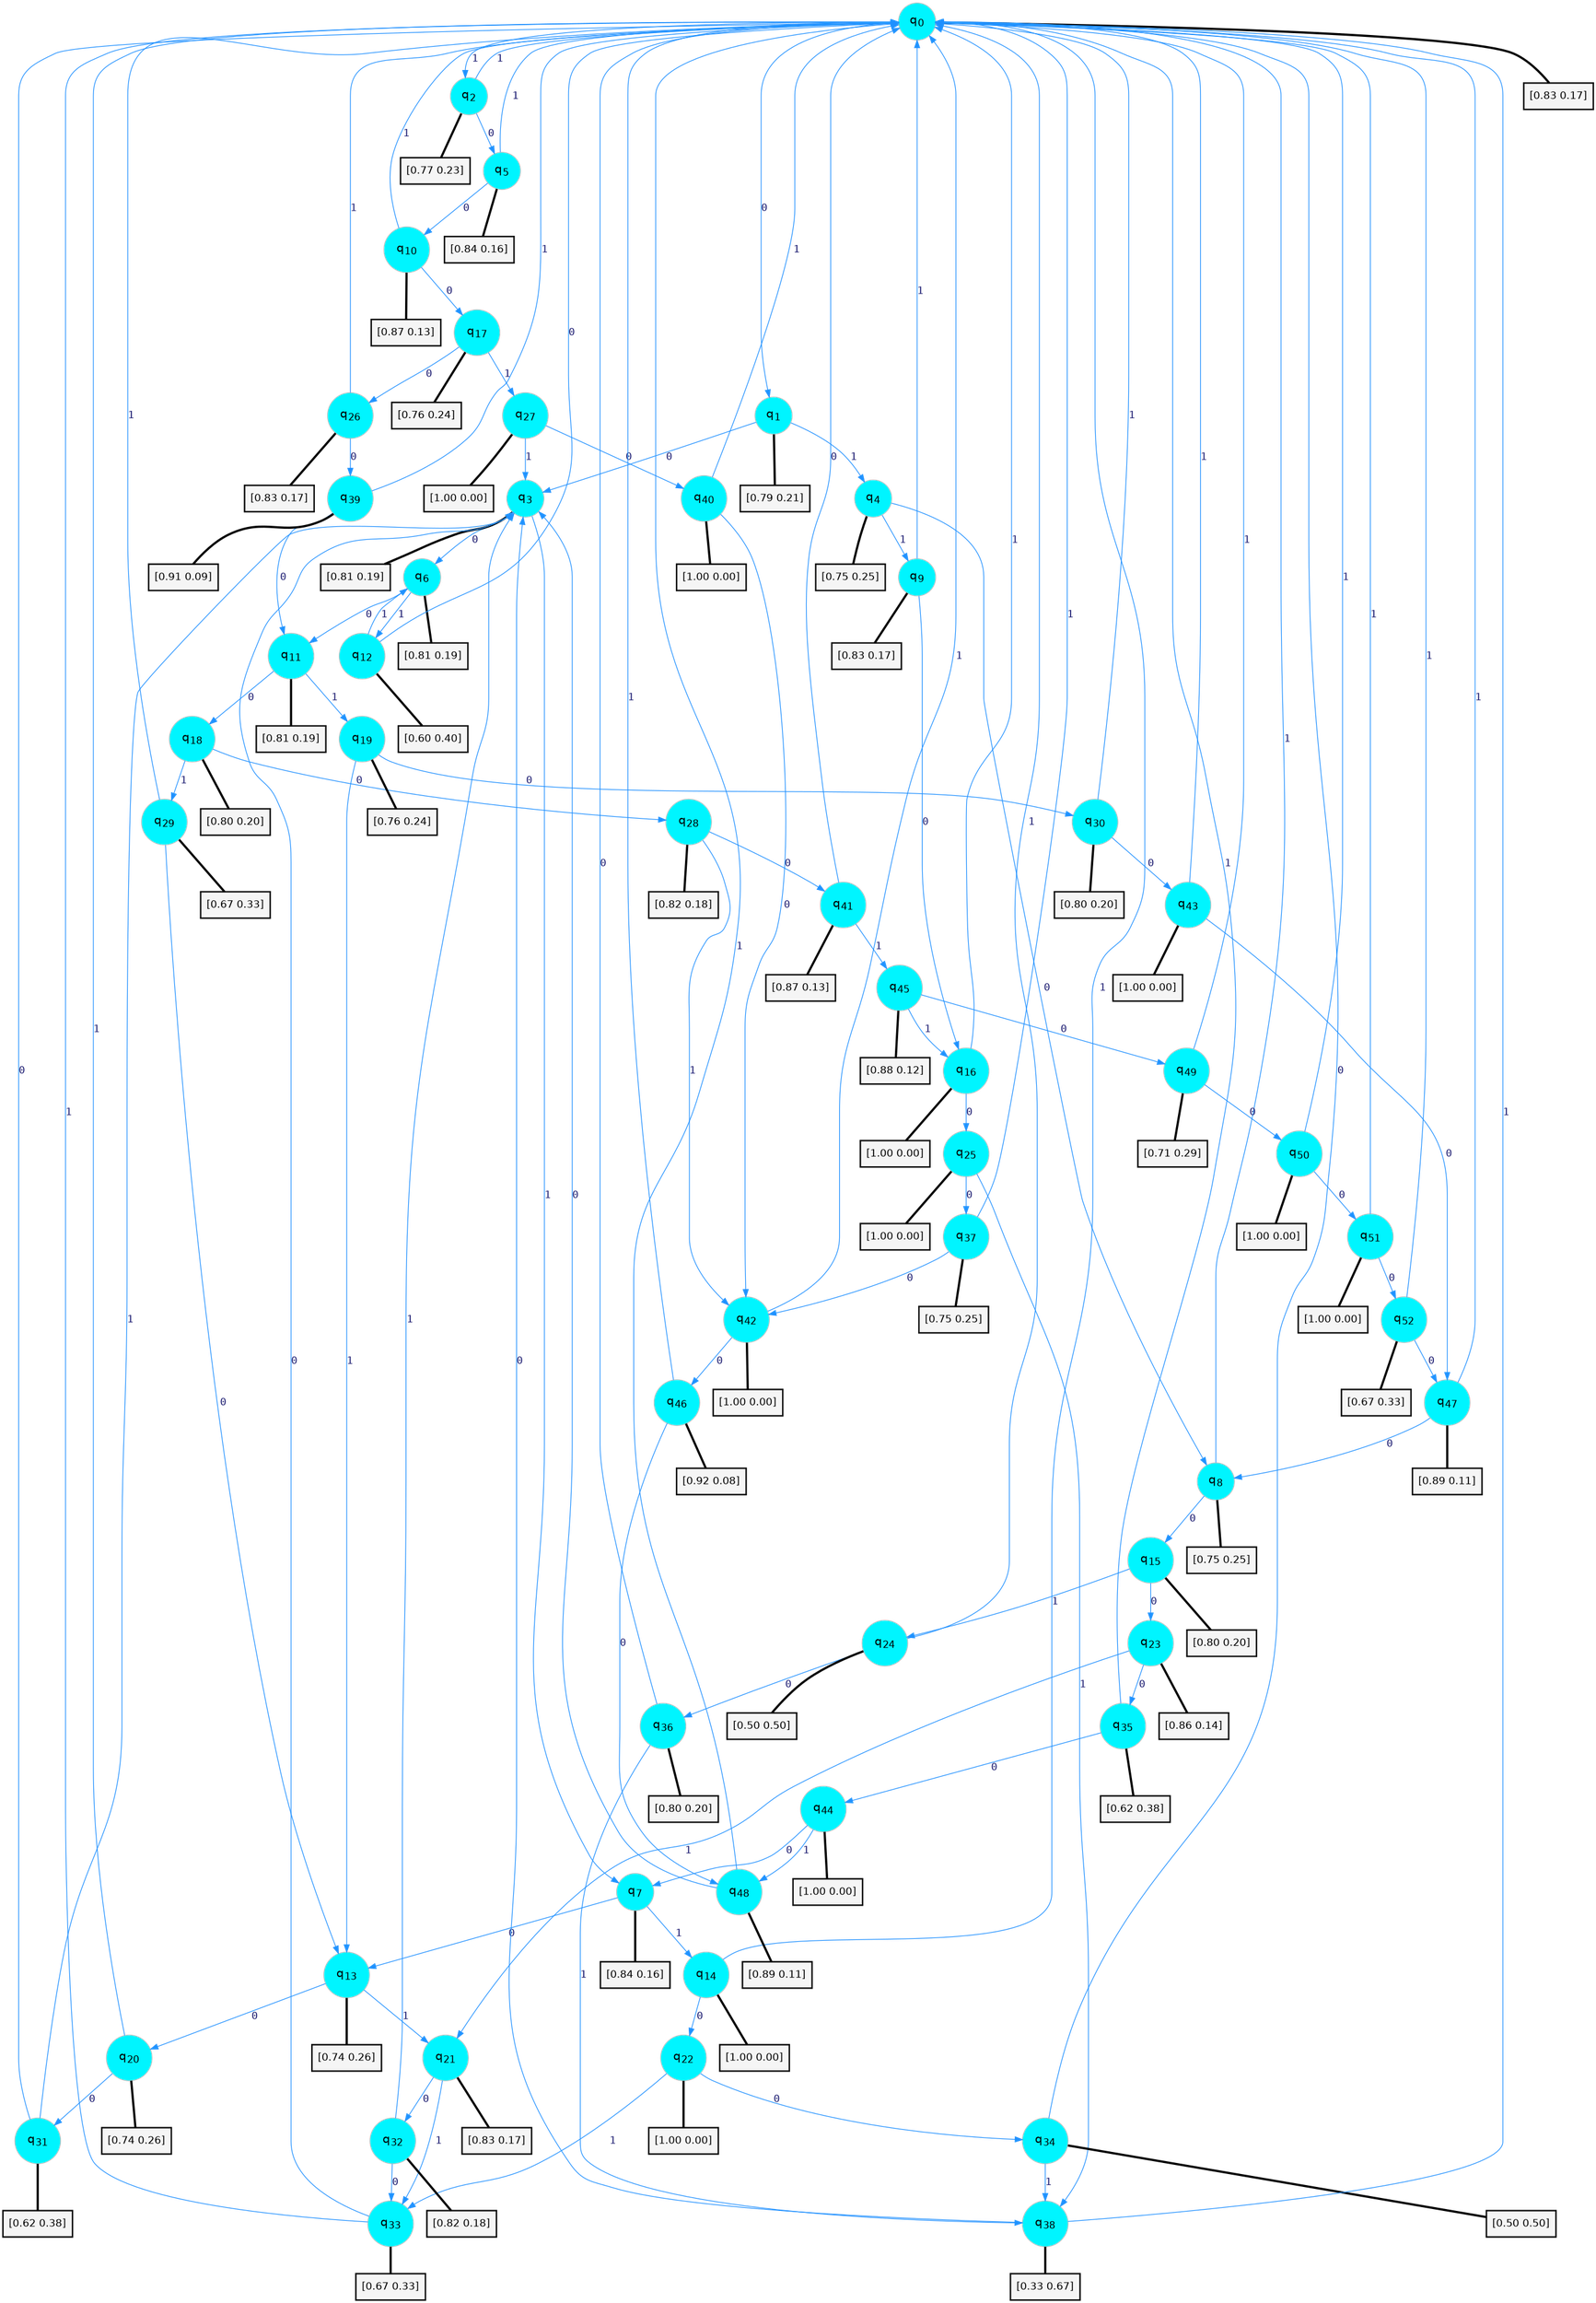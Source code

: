 digraph G {
graph [
bgcolor=transparent, dpi=300, rankdir=TD, size="40,25"];
node [
color=gray, fillcolor=turquoise1, fontcolor=black, fontname=Helvetica, fontsize=16, fontweight=bold, shape=circle, style=filled];
edge [
arrowsize=1, color=dodgerblue1, fontcolor=midnightblue, fontname=courier, fontweight=bold, penwidth=1, style=solid, weight=20];
0[label=<q<SUB>0</SUB>>];
1[label=<q<SUB>1</SUB>>];
2[label=<q<SUB>2</SUB>>];
3[label=<q<SUB>3</SUB>>];
4[label=<q<SUB>4</SUB>>];
5[label=<q<SUB>5</SUB>>];
6[label=<q<SUB>6</SUB>>];
7[label=<q<SUB>7</SUB>>];
8[label=<q<SUB>8</SUB>>];
9[label=<q<SUB>9</SUB>>];
10[label=<q<SUB>10</SUB>>];
11[label=<q<SUB>11</SUB>>];
12[label=<q<SUB>12</SUB>>];
13[label=<q<SUB>13</SUB>>];
14[label=<q<SUB>14</SUB>>];
15[label=<q<SUB>15</SUB>>];
16[label=<q<SUB>16</SUB>>];
17[label=<q<SUB>17</SUB>>];
18[label=<q<SUB>18</SUB>>];
19[label=<q<SUB>19</SUB>>];
20[label=<q<SUB>20</SUB>>];
21[label=<q<SUB>21</SUB>>];
22[label=<q<SUB>22</SUB>>];
23[label=<q<SUB>23</SUB>>];
24[label=<q<SUB>24</SUB>>];
25[label=<q<SUB>25</SUB>>];
26[label=<q<SUB>26</SUB>>];
27[label=<q<SUB>27</SUB>>];
28[label=<q<SUB>28</SUB>>];
29[label=<q<SUB>29</SUB>>];
30[label=<q<SUB>30</SUB>>];
31[label=<q<SUB>31</SUB>>];
32[label=<q<SUB>32</SUB>>];
33[label=<q<SUB>33</SUB>>];
34[label=<q<SUB>34</SUB>>];
35[label=<q<SUB>35</SUB>>];
36[label=<q<SUB>36</SUB>>];
37[label=<q<SUB>37</SUB>>];
38[label=<q<SUB>38</SUB>>];
39[label=<q<SUB>39</SUB>>];
40[label=<q<SUB>40</SUB>>];
41[label=<q<SUB>41</SUB>>];
42[label=<q<SUB>42</SUB>>];
43[label=<q<SUB>43</SUB>>];
44[label=<q<SUB>44</SUB>>];
45[label=<q<SUB>45</SUB>>];
46[label=<q<SUB>46</SUB>>];
47[label=<q<SUB>47</SUB>>];
48[label=<q<SUB>48</SUB>>];
49[label=<q<SUB>49</SUB>>];
50[label=<q<SUB>50</SUB>>];
51[label=<q<SUB>51</SUB>>];
52[label=<q<SUB>52</SUB>>];
53[label="[0.83 0.17]", shape=box,fontcolor=black, fontname=Helvetica, fontsize=14, penwidth=2, fillcolor=whitesmoke,color=black];
54[label="[0.79 0.21]", shape=box,fontcolor=black, fontname=Helvetica, fontsize=14, penwidth=2, fillcolor=whitesmoke,color=black];
55[label="[0.77 0.23]", shape=box,fontcolor=black, fontname=Helvetica, fontsize=14, penwidth=2, fillcolor=whitesmoke,color=black];
56[label="[0.81 0.19]", shape=box,fontcolor=black, fontname=Helvetica, fontsize=14, penwidth=2, fillcolor=whitesmoke,color=black];
57[label="[0.75 0.25]", shape=box,fontcolor=black, fontname=Helvetica, fontsize=14, penwidth=2, fillcolor=whitesmoke,color=black];
58[label="[0.84 0.16]", shape=box,fontcolor=black, fontname=Helvetica, fontsize=14, penwidth=2, fillcolor=whitesmoke,color=black];
59[label="[0.81 0.19]", shape=box,fontcolor=black, fontname=Helvetica, fontsize=14, penwidth=2, fillcolor=whitesmoke,color=black];
60[label="[0.84 0.16]", shape=box,fontcolor=black, fontname=Helvetica, fontsize=14, penwidth=2, fillcolor=whitesmoke,color=black];
61[label="[0.75 0.25]", shape=box,fontcolor=black, fontname=Helvetica, fontsize=14, penwidth=2, fillcolor=whitesmoke,color=black];
62[label="[0.83 0.17]", shape=box,fontcolor=black, fontname=Helvetica, fontsize=14, penwidth=2, fillcolor=whitesmoke,color=black];
63[label="[0.87 0.13]", shape=box,fontcolor=black, fontname=Helvetica, fontsize=14, penwidth=2, fillcolor=whitesmoke,color=black];
64[label="[0.81 0.19]", shape=box,fontcolor=black, fontname=Helvetica, fontsize=14, penwidth=2, fillcolor=whitesmoke,color=black];
65[label="[0.60 0.40]", shape=box,fontcolor=black, fontname=Helvetica, fontsize=14, penwidth=2, fillcolor=whitesmoke,color=black];
66[label="[0.74 0.26]", shape=box,fontcolor=black, fontname=Helvetica, fontsize=14, penwidth=2, fillcolor=whitesmoke,color=black];
67[label="[1.00 0.00]", shape=box,fontcolor=black, fontname=Helvetica, fontsize=14, penwidth=2, fillcolor=whitesmoke,color=black];
68[label="[0.80 0.20]", shape=box,fontcolor=black, fontname=Helvetica, fontsize=14, penwidth=2, fillcolor=whitesmoke,color=black];
69[label="[1.00 0.00]", shape=box,fontcolor=black, fontname=Helvetica, fontsize=14, penwidth=2, fillcolor=whitesmoke,color=black];
70[label="[0.76 0.24]", shape=box,fontcolor=black, fontname=Helvetica, fontsize=14, penwidth=2, fillcolor=whitesmoke,color=black];
71[label="[0.80 0.20]", shape=box,fontcolor=black, fontname=Helvetica, fontsize=14, penwidth=2, fillcolor=whitesmoke,color=black];
72[label="[0.76 0.24]", shape=box,fontcolor=black, fontname=Helvetica, fontsize=14, penwidth=2, fillcolor=whitesmoke,color=black];
73[label="[0.74 0.26]", shape=box,fontcolor=black, fontname=Helvetica, fontsize=14, penwidth=2, fillcolor=whitesmoke,color=black];
74[label="[0.83 0.17]", shape=box,fontcolor=black, fontname=Helvetica, fontsize=14, penwidth=2, fillcolor=whitesmoke,color=black];
75[label="[1.00 0.00]", shape=box,fontcolor=black, fontname=Helvetica, fontsize=14, penwidth=2, fillcolor=whitesmoke,color=black];
76[label="[0.86 0.14]", shape=box,fontcolor=black, fontname=Helvetica, fontsize=14, penwidth=2, fillcolor=whitesmoke,color=black];
77[label="[0.50 0.50]", shape=box,fontcolor=black, fontname=Helvetica, fontsize=14, penwidth=2, fillcolor=whitesmoke,color=black];
78[label="[1.00 0.00]", shape=box,fontcolor=black, fontname=Helvetica, fontsize=14, penwidth=2, fillcolor=whitesmoke,color=black];
79[label="[0.83 0.17]", shape=box,fontcolor=black, fontname=Helvetica, fontsize=14, penwidth=2, fillcolor=whitesmoke,color=black];
80[label="[1.00 0.00]", shape=box,fontcolor=black, fontname=Helvetica, fontsize=14, penwidth=2, fillcolor=whitesmoke,color=black];
81[label="[0.82 0.18]", shape=box,fontcolor=black, fontname=Helvetica, fontsize=14, penwidth=2, fillcolor=whitesmoke,color=black];
82[label="[0.67 0.33]", shape=box,fontcolor=black, fontname=Helvetica, fontsize=14, penwidth=2, fillcolor=whitesmoke,color=black];
83[label="[0.80 0.20]", shape=box,fontcolor=black, fontname=Helvetica, fontsize=14, penwidth=2, fillcolor=whitesmoke,color=black];
84[label="[0.62 0.38]", shape=box,fontcolor=black, fontname=Helvetica, fontsize=14, penwidth=2, fillcolor=whitesmoke,color=black];
85[label="[0.82 0.18]", shape=box,fontcolor=black, fontname=Helvetica, fontsize=14, penwidth=2, fillcolor=whitesmoke,color=black];
86[label="[0.67 0.33]", shape=box,fontcolor=black, fontname=Helvetica, fontsize=14, penwidth=2, fillcolor=whitesmoke,color=black];
87[label="[0.50 0.50]", shape=box,fontcolor=black, fontname=Helvetica, fontsize=14, penwidth=2, fillcolor=whitesmoke,color=black];
88[label="[0.62 0.38]", shape=box,fontcolor=black, fontname=Helvetica, fontsize=14, penwidth=2, fillcolor=whitesmoke,color=black];
89[label="[0.80 0.20]", shape=box,fontcolor=black, fontname=Helvetica, fontsize=14, penwidth=2, fillcolor=whitesmoke,color=black];
90[label="[0.75 0.25]", shape=box,fontcolor=black, fontname=Helvetica, fontsize=14, penwidth=2, fillcolor=whitesmoke,color=black];
91[label="[0.33 0.67]", shape=box,fontcolor=black, fontname=Helvetica, fontsize=14, penwidth=2, fillcolor=whitesmoke,color=black];
92[label="[0.91 0.09]", shape=box,fontcolor=black, fontname=Helvetica, fontsize=14, penwidth=2, fillcolor=whitesmoke,color=black];
93[label="[1.00 0.00]", shape=box,fontcolor=black, fontname=Helvetica, fontsize=14, penwidth=2, fillcolor=whitesmoke,color=black];
94[label="[0.87 0.13]", shape=box,fontcolor=black, fontname=Helvetica, fontsize=14, penwidth=2, fillcolor=whitesmoke,color=black];
95[label="[1.00 0.00]", shape=box,fontcolor=black, fontname=Helvetica, fontsize=14, penwidth=2, fillcolor=whitesmoke,color=black];
96[label="[1.00 0.00]", shape=box,fontcolor=black, fontname=Helvetica, fontsize=14, penwidth=2, fillcolor=whitesmoke,color=black];
97[label="[1.00 0.00]", shape=box,fontcolor=black, fontname=Helvetica, fontsize=14, penwidth=2, fillcolor=whitesmoke,color=black];
98[label="[0.88 0.12]", shape=box,fontcolor=black, fontname=Helvetica, fontsize=14, penwidth=2, fillcolor=whitesmoke,color=black];
99[label="[0.92 0.08]", shape=box,fontcolor=black, fontname=Helvetica, fontsize=14, penwidth=2, fillcolor=whitesmoke,color=black];
100[label="[0.89 0.11]", shape=box,fontcolor=black, fontname=Helvetica, fontsize=14, penwidth=2, fillcolor=whitesmoke,color=black];
101[label="[0.89 0.11]", shape=box,fontcolor=black, fontname=Helvetica, fontsize=14, penwidth=2, fillcolor=whitesmoke,color=black];
102[label="[0.71 0.29]", shape=box,fontcolor=black, fontname=Helvetica, fontsize=14, penwidth=2, fillcolor=whitesmoke,color=black];
103[label="[1.00 0.00]", shape=box,fontcolor=black, fontname=Helvetica, fontsize=14, penwidth=2, fillcolor=whitesmoke,color=black];
104[label="[1.00 0.00]", shape=box,fontcolor=black, fontname=Helvetica, fontsize=14, penwidth=2, fillcolor=whitesmoke,color=black];
105[label="[0.67 0.33]", shape=box,fontcolor=black, fontname=Helvetica, fontsize=14, penwidth=2, fillcolor=whitesmoke,color=black];
0->1 [label=0];
0->2 [label=1];
0->53 [arrowhead=none, penwidth=3,color=black];
1->3 [label=0];
1->4 [label=1];
1->54 [arrowhead=none, penwidth=3,color=black];
2->5 [label=0];
2->0 [label=1];
2->55 [arrowhead=none, penwidth=3,color=black];
3->6 [label=0];
3->7 [label=1];
3->56 [arrowhead=none, penwidth=3,color=black];
4->8 [label=0];
4->9 [label=1];
4->57 [arrowhead=none, penwidth=3,color=black];
5->10 [label=0];
5->0 [label=1];
5->58 [arrowhead=none, penwidth=3,color=black];
6->11 [label=0];
6->12 [label=1];
6->59 [arrowhead=none, penwidth=3,color=black];
7->13 [label=0];
7->14 [label=1];
7->60 [arrowhead=none, penwidth=3,color=black];
8->15 [label=0];
8->0 [label=1];
8->61 [arrowhead=none, penwidth=3,color=black];
9->16 [label=0];
9->0 [label=1];
9->62 [arrowhead=none, penwidth=3,color=black];
10->17 [label=0];
10->0 [label=1];
10->63 [arrowhead=none, penwidth=3,color=black];
11->18 [label=0];
11->19 [label=1];
11->64 [arrowhead=none, penwidth=3,color=black];
12->0 [label=0];
12->6 [label=1];
12->65 [arrowhead=none, penwidth=3,color=black];
13->20 [label=0];
13->21 [label=1];
13->66 [arrowhead=none, penwidth=3,color=black];
14->22 [label=0];
14->0 [label=1];
14->67 [arrowhead=none, penwidth=3,color=black];
15->23 [label=0];
15->24 [label=1];
15->68 [arrowhead=none, penwidth=3,color=black];
16->25 [label=0];
16->0 [label=1];
16->69 [arrowhead=none, penwidth=3,color=black];
17->26 [label=0];
17->27 [label=1];
17->70 [arrowhead=none, penwidth=3,color=black];
18->28 [label=0];
18->29 [label=1];
18->71 [arrowhead=none, penwidth=3,color=black];
19->30 [label=0];
19->13 [label=1];
19->72 [arrowhead=none, penwidth=3,color=black];
20->31 [label=0];
20->0 [label=1];
20->73 [arrowhead=none, penwidth=3,color=black];
21->32 [label=0];
21->33 [label=1];
21->74 [arrowhead=none, penwidth=3,color=black];
22->34 [label=0];
22->33 [label=1];
22->75 [arrowhead=none, penwidth=3,color=black];
23->35 [label=0];
23->21 [label=1];
23->76 [arrowhead=none, penwidth=3,color=black];
24->36 [label=0];
24->0 [label=1];
24->77 [arrowhead=none, penwidth=3,color=black];
25->37 [label=0];
25->38 [label=1];
25->78 [arrowhead=none, penwidth=3,color=black];
26->39 [label=0];
26->0 [label=1];
26->79 [arrowhead=none, penwidth=3,color=black];
27->40 [label=0];
27->3 [label=1];
27->80 [arrowhead=none, penwidth=3,color=black];
28->41 [label=0];
28->42 [label=1];
28->81 [arrowhead=none, penwidth=3,color=black];
29->13 [label=0];
29->0 [label=1];
29->82 [arrowhead=none, penwidth=3,color=black];
30->43 [label=0];
30->0 [label=1];
30->83 [arrowhead=none, penwidth=3,color=black];
31->0 [label=0];
31->3 [label=1];
31->84 [arrowhead=none, penwidth=3,color=black];
32->33 [label=0];
32->3 [label=1];
32->85 [arrowhead=none, penwidth=3,color=black];
33->3 [label=0];
33->0 [label=1];
33->86 [arrowhead=none, penwidth=3,color=black];
34->0 [label=0];
34->38 [label=1];
34->87 [arrowhead=none, penwidth=3,color=black];
35->44 [label=0];
35->0 [label=1];
35->88 [arrowhead=none, penwidth=3,color=black];
36->0 [label=0];
36->38 [label=1];
36->89 [arrowhead=none, penwidth=3,color=black];
37->42 [label=0];
37->0 [label=1];
37->90 [arrowhead=none, penwidth=3,color=black];
38->3 [label=0];
38->0 [label=1];
38->91 [arrowhead=none, penwidth=3,color=black];
39->11 [label=0];
39->0 [label=1];
39->92 [arrowhead=none, penwidth=3,color=black];
40->42 [label=0];
40->0 [label=1];
40->93 [arrowhead=none, penwidth=3,color=black];
41->0 [label=0];
41->45 [label=1];
41->94 [arrowhead=none, penwidth=3,color=black];
42->46 [label=0];
42->0 [label=1];
42->95 [arrowhead=none, penwidth=3,color=black];
43->47 [label=0];
43->0 [label=1];
43->96 [arrowhead=none, penwidth=3,color=black];
44->7 [label=0];
44->48 [label=1];
44->97 [arrowhead=none, penwidth=3,color=black];
45->49 [label=0];
45->16 [label=1];
45->98 [arrowhead=none, penwidth=3,color=black];
46->48 [label=0];
46->0 [label=1];
46->99 [arrowhead=none, penwidth=3,color=black];
47->8 [label=0];
47->0 [label=1];
47->100 [arrowhead=none, penwidth=3,color=black];
48->3 [label=0];
48->0 [label=1];
48->101 [arrowhead=none, penwidth=3,color=black];
49->50 [label=0];
49->0 [label=1];
49->102 [arrowhead=none, penwidth=3,color=black];
50->51 [label=0];
50->0 [label=1];
50->103 [arrowhead=none, penwidth=3,color=black];
51->52 [label=0];
51->0 [label=1];
51->104 [arrowhead=none, penwidth=3,color=black];
52->47 [label=0];
52->0 [label=1];
52->105 [arrowhead=none, penwidth=3,color=black];
}
